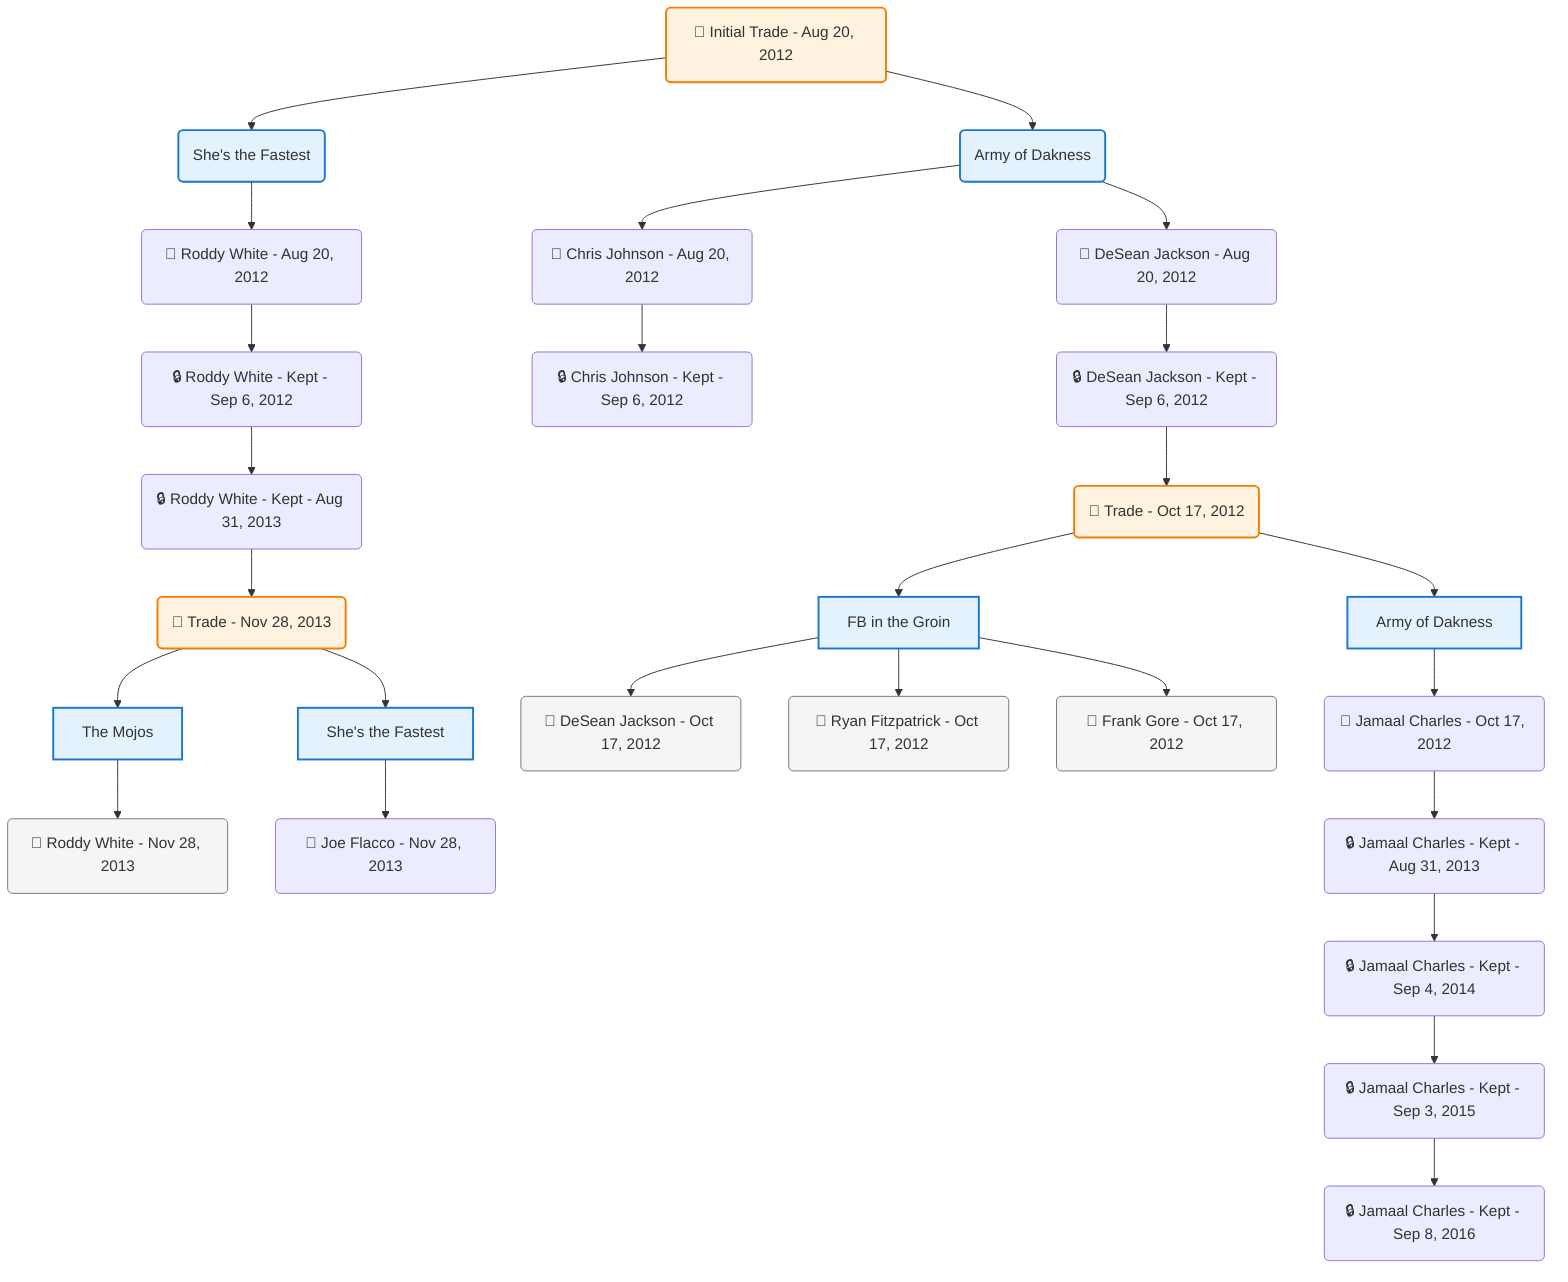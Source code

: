 flowchart TD

    TRADE_MAIN("🔄 Initial Trade - Aug 20, 2012")
    TEAM_1("She's the Fastest")
    TEAM_2("Army of Dakness")
    NODE_5014c5ff-0cc0-477c-8366-0057daba9002("🔄 Roddy White - Aug 20, 2012")
    NODE_b73ba180-9d18-48a1-b198-dd22f915a95f("🔒 Roddy White - Kept - Sep 6, 2012")
    NODE_3bb6ed06-96a5-4ace-89d9-8d7919d0dae1("🔒 Roddy White - Kept - Aug 31, 2013")
    TRADE_0ded9ddb-c05f-4690-885f-7c5615a42e55_3("🔄 Trade - Nov 28, 2013")
    TEAM_bbe2d0ad-54cf-4c22-be82-b2a5f262a157_4["The Mojos"]
    NODE_4f5d45ce-ecc7-4ae4-a143-0b055f240c09("🔄 Roddy White - Nov 28, 2013")
    TEAM_4449259f-64af-44fd-9235-1facc0926234_5["She's the Fastest"]
    NODE_d8b30ecd-e75e-4fa9-a32d-edb51a22a96e("🔄 Joe Flacco - Nov 28, 2013")
    NODE_0b176d9f-318c-441e-bec5-2f4e158dfe93("🔄 Chris Johnson - Aug 20, 2012")
    NODE_81addb84-242a-4fcd-a569-6a9ca838237b("🔒 Chris Johnson - Kept - Sep 6, 2012")
    NODE_f91646d3-8672-4501-84ce-fee2f323f2a6("🔄 DeSean Jackson - Aug 20, 2012")
    NODE_e3048ae1-bc1e-41e8-aa7b-fa34a4739250("🔒 DeSean Jackson - Kept - Sep 6, 2012")
    TRADE_ff32239c-11a2-47de-ac30-358085860f58_6("🔄 Trade - Oct 17, 2012")
    TEAM_f483ecf1-cd17-4991-854b-e52dfc957b45_7["FB in the Groin"]
    NODE_f301ec06-c3ae-4c5b-bd4f-e38857e847f6("🔄 DeSean Jackson - Oct 17, 2012")
    NODE_d5bfc02b-fa68-4955-b2fa-744ca8ca65c5("🔄 Ryan Fitzpatrick - Oct 17, 2012")
    NODE_01609838-9cca-4021-95a7-8bd0af822f8c("🔄 Frank Gore - Oct 17, 2012")
    TEAM_40f7599b-e68f-4bf4-9553-bf7e10924635_8["Army of Dakness"]
    NODE_4ab42e2d-415b-4e91-a8f1-43842c82961e("🔄 Jamaal Charles - Oct 17, 2012")
    NODE_db7a7e5e-0a51-435c-a499-8b02417c3ce5("🔒 Jamaal Charles - Kept - Aug 31, 2013")
    NODE_dd687d86-b137-4c16-b415-040d34fc8764("🔒 Jamaal Charles - Kept - Sep 4, 2014")
    NODE_e92a08d0-8aae-4bd6-a94d-000fbae0509c("🔒 Jamaal Charles - Kept - Sep 3, 2015")
    NODE_3fbcf390-0c64-433a-af5e-d53998d3cbce("🔒 Jamaal Charles - Kept - Sep 8, 2016")

    TRADE_MAIN --> TEAM_1
    TRADE_MAIN --> TEAM_2
    TEAM_1 --> NODE_5014c5ff-0cc0-477c-8366-0057daba9002
    NODE_5014c5ff-0cc0-477c-8366-0057daba9002 --> NODE_b73ba180-9d18-48a1-b198-dd22f915a95f
    NODE_b73ba180-9d18-48a1-b198-dd22f915a95f --> NODE_3bb6ed06-96a5-4ace-89d9-8d7919d0dae1
    NODE_3bb6ed06-96a5-4ace-89d9-8d7919d0dae1 --> TRADE_0ded9ddb-c05f-4690-885f-7c5615a42e55_3
    TRADE_0ded9ddb-c05f-4690-885f-7c5615a42e55_3 --> TEAM_bbe2d0ad-54cf-4c22-be82-b2a5f262a157_4
    TEAM_bbe2d0ad-54cf-4c22-be82-b2a5f262a157_4 --> NODE_4f5d45ce-ecc7-4ae4-a143-0b055f240c09
    TRADE_0ded9ddb-c05f-4690-885f-7c5615a42e55_3 --> TEAM_4449259f-64af-44fd-9235-1facc0926234_5
    TEAM_4449259f-64af-44fd-9235-1facc0926234_5 --> NODE_d8b30ecd-e75e-4fa9-a32d-edb51a22a96e
    TEAM_2 --> NODE_0b176d9f-318c-441e-bec5-2f4e158dfe93
    NODE_0b176d9f-318c-441e-bec5-2f4e158dfe93 --> NODE_81addb84-242a-4fcd-a569-6a9ca838237b
    TEAM_2 --> NODE_f91646d3-8672-4501-84ce-fee2f323f2a6
    NODE_f91646d3-8672-4501-84ce-fee2f323f2a6 --> NODE_e3048ae1-bc1e-41e8-aa7b-fa34a4739250
    NODE_e3048ae1-bc1e-41e8-aa7b-fa34a4739250 --> TRADE_ff32239c-11a2-47de-ac30-358085860f58_6
    TRADE_ff32239c-11a2-47de-ac30-358085860f58_6 --> TEAM_f483ecf1-cd17-4991-854b-e52dfc957b45_7
    TEAM_f483ecf1-cd17-4991-854b-e52dfc957b45_7 --> NODE_f301ec06-c3ae-4c5b-bd4f-e38857e847f6
    TEAM_f483ecf1-cd17-4991-854b-e52dfc957b45_7 --> NODE_d5bfc02b-fa68-4955-b2fa-744ca8ca65c5
    TEAM_f483ecf1-cd17-4991-854b-e52dfc957b45_7 --> NODE_01609838-9cca-4021-95a7-8bd0af822f8c
    TRADE_ff32239c-11a2-47de-ac30-358085860f58_6 --> TEAM_40f7599b-e68f-4bf4-9553-bf7e10924635_8
    TEAM_40f7599b-e68f-4bf4-9553-bf7e10924635_8 --> NODE_4ab42e2d-415b-4e91-a8f1-43842c82961e
    NODE_4ab42e2d-415b-4e91-a8f1-43842c82961e --> NODE_db7a7e5e-0a51-435c-a499-8b02417c3ce5
    NODE_db7a7e5e-0a51-435c-a499-8b02417c3ce5 --> NODE_dd687d86-b137-4c16-b415-040d34fc8764
    NODE_dd687d86-b137-4c16-b415-040d34fc8764 --> NODE_e92a08d0-8aae-4bd6-a94d-000fbae0509c
    NODE_e92a08d0-8aae-4bd6-a94d-000fbae0509c --> NODE_3fbcf390-0c64-433a-af5e-d53998d3cbce

    %% Node styling
    classDef teamNode fill:#e3f2fd,stroke:#1976d2,stroke-width:2px
    classDef tradeNode fill:#fff3e0,stroke:#f57c00,stroke-width:2px
    classDef playerNode fill:#f3e5f5,stroke:#7b1fa2,stroke-width:1px
    classDef nonRootPlayerNode fill:#f5f5f5,stroke:#757575,stroke-width:1px
    classDef endNode fill:#ffebee,stroke:#c62828,stroke-width:2px
    classDef waiverNode fill:#e8f5e8,stroke:#388e3c,stroke-width:2px
    classDef championshipNode fill:#fff9c4,stroke:#f57f17,stroke-width:3px

    class TEAM_1,TEAM_2,TEAM_bbe2d0ad-54cf-4c22-be82-b2a5f262a157_4,TEAM_4449259f-64af-44fd-9235-1facc0926234_5,TEAM_f483ecf1-cd17-4991-854b-e52dfc957b45_7,TEAM_40f7599b-e68f-4bf4-9553-bf7e10924635_8 teamNode
    class NODE_4f5d45ce-ecc7-4ae4-a143-0b055f240c09,NODE_f301ec06-c3ae-4c5b-bd4f-e38857e847f6,NODE_d5bfc02b-fa68-4955-b2fa-744ca8ca65c5,NODE_01609838-9cca-4021-95a7-8bd0af822f8c nonRootPlayerNode
    class TRADE_MAIN,TRADE_0ded9ddb-c05f-4690-885f-7c5615a42e55_3,TRADE_ff32239c-11a2-47de-ac30-358085860f58_6 tradeNode